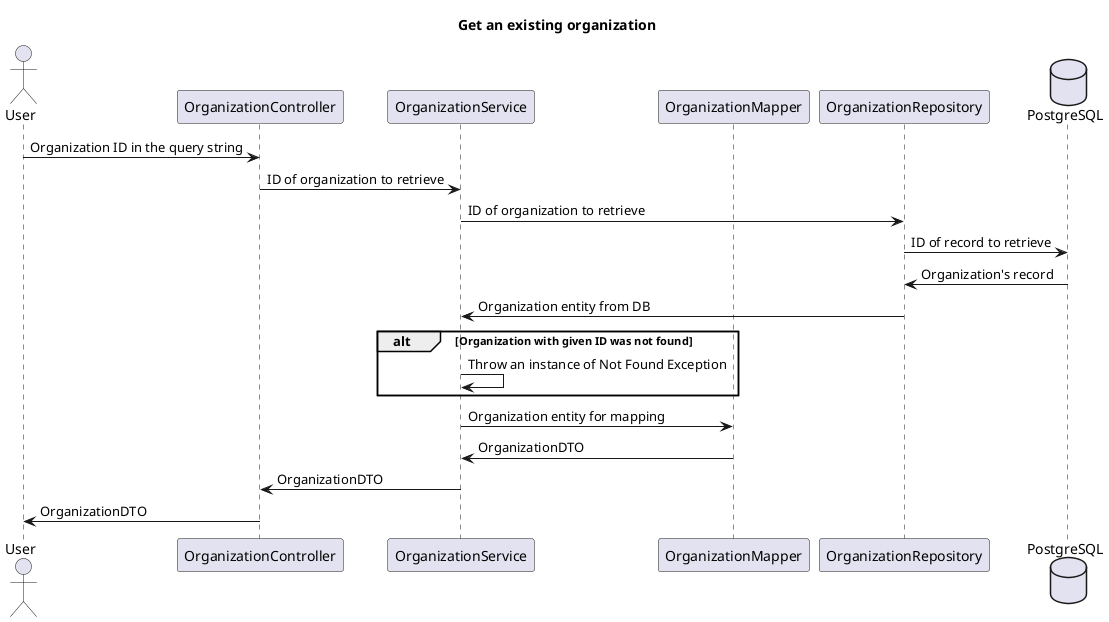 @startuml Get an existing organization
    title Get an existing organization

    actor User as user
    participant OrganizationController as organizationController
    participant OrganizationService as organizationService
    participant OrganizationMapper as organizationMapper
    participant OrganizationRepository as organizationRepository
    database PostgreSQL as db

    user -> organizationController: Organization ID in the query string
        organizationController -> organizationService: ID of organization to retrieve

            organizationService -> organizationRepository: ID of organization to retrieve
                organizationRepository -> db: ID of record to retrieve
                db -> organizationRepository: Organization's record
            organizationRepository -> organizationService: Organization entity from DB

            alt Organization with given ID was not found
                organizationService -> organizationService: Throw an instance of Not Found Exception
            end 

            organizationService -> organizationMapper: Organization entity for mapping
            organizationMapper -> organizationService: OrganizationDTO

        organizationService -> organizationController: OrganizationDTO
    organizationController -> user: OrganizationDTO
@enduml